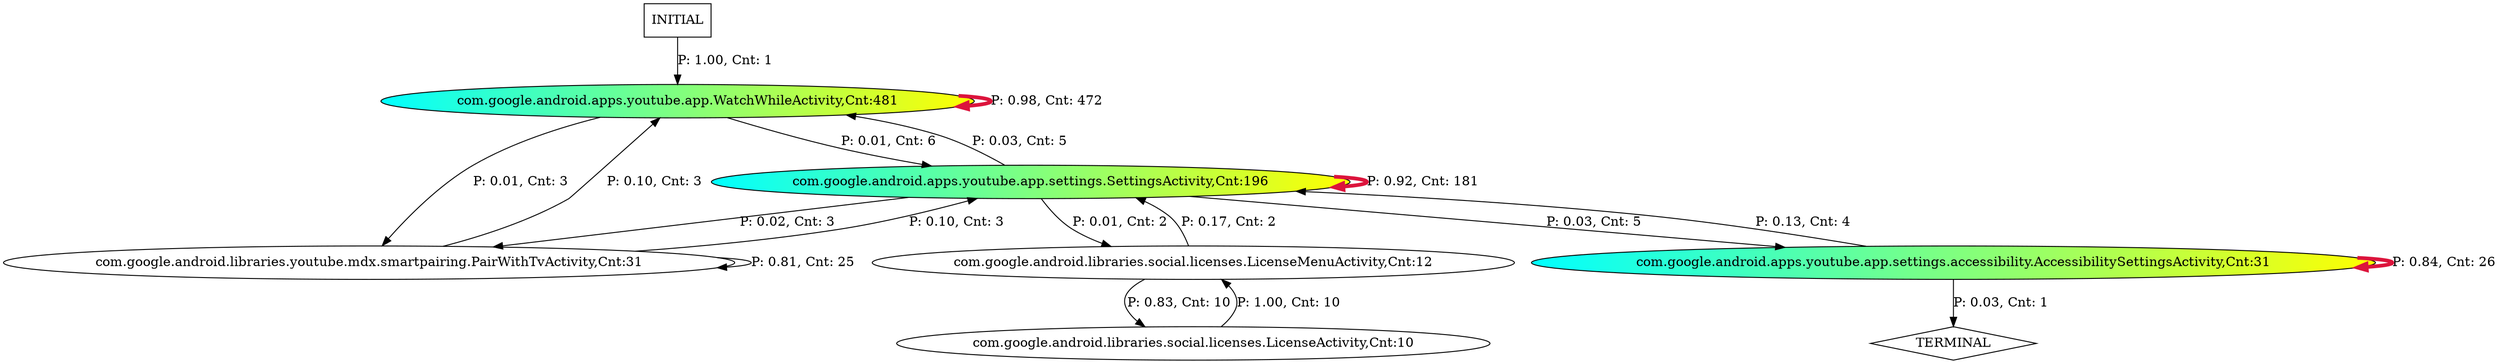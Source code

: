 digraph G {
  0 [label="com.google.android.apps.youtube.app.WatchWhileActivity,Cnt:481", fillcolor="cyan:yellow", style="filled"];
  1 [label="com.google.android.apps.youtube.app.settings.SettingsActivity,Cnt:196", fillcolor="cyan:yellow", style="filled"];
  2 [label="com.google.android.apps.youtube.app.settings.accessibility.AccessibilitySettingsActivity,Cnt:31", fillcolor="cyan:yellow", style="filled"];
  5 [label="com.google.android.libraries.youtube.mdx.smartpairing.PairWithTvActivity,Cnt:31"];
  4 [label="com.google.android.libraries.social.licenses.LicenseMenuActivity,Cnt:12"];
  3 [label="com.google.android.libraries.social.licenses.LicenseActivity,Cnt:10"];
  6 [label="TERMINAL",shape=diamond];
  7 [label="INITIAL",shape=box];
0->0 [label="P: 0.98, Cnt: 472", color="crimson", penwidth=4];
1->1 [label="P: 0.92, Cnt: 181", color="crimson", penwidth=4];
2->2 [label="P: 0.84, Cnt: 26", color="crimson", penwidth=4];
5->5 [label="P: 0.81, Cnt: 25"];
3->4 [label="P: 1.00, Cnt: 10"];
4->3 [label="P: 0.83, Cnt: 10"];
0->1 [label="P: 0.01, Cnt: 6"];
1->0 [label="P: 0.03, Cnt: 5"];
1->2 [label="P: 0.03, Cnt: 5"];
2->1 [label="P: 0.13, Cnt: 4"];
0->5 [label="P: 0.01, Cnt: 3"];
1->5 [label="P: 0.02, Cnt: 3"];
5->0 [label="P: 0.10, Cnt: 3"];
5->1 [label="P: 0.10, Cnt: 3"];
1->4 [label="P: 0.01, Cnt: 2"];
4->1 [label="P: 0.17, Cnt: 2"];
2->6 [label="P: 0.03, Cnt: 1"];
7->0 [label="P: 1.00, Cnt: 1"];
}
